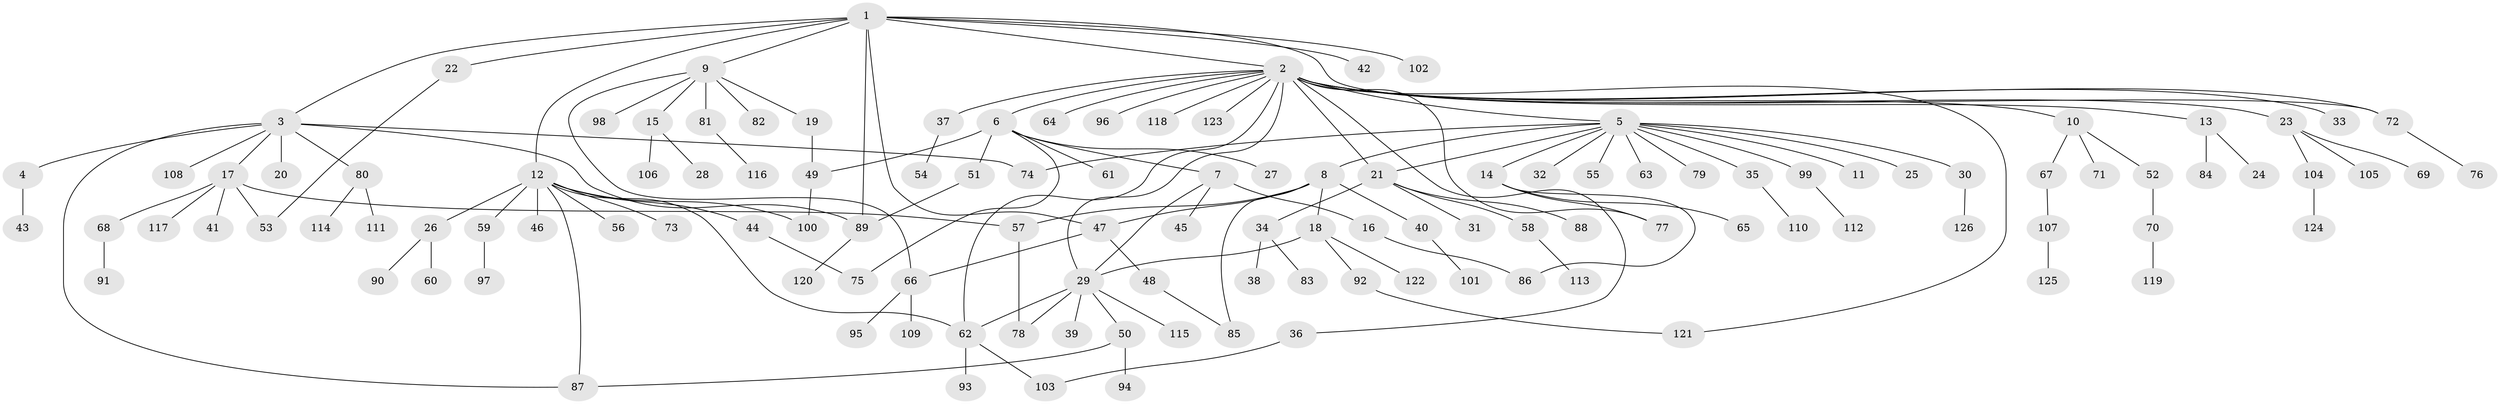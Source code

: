// Generated by graph-tools (version 1.1) at 2025/47/03/09/25 04:47:41]
// undirected, 126 vertices, 149 edges
graph export_dot {
graph [start="1"]
  node [color=gray90,style=filled];
  1;
  2;
  3;
  4;
  5;
  6;
  7;
  8;
  9;
  10;
  11;
  12;
  13;
  14;
  15;
  16;
  17;
  18;
  19;
  20;
  21;
  22;
  23;
  24;
  25;
  26;
  27;
  28;
  29;
  30;
  31;
  32;
  33;
  34;
  35;
  36;
  37;
  38;
  39;
  40;
  41;
  42;
  43;
  44;
  45;
  46;
  47;
  48;
  49;
  50;
  51;
  52;
  53;
  54;
  55;
  56;
  57;
  58;
  59;
  60;
  61;
  62;
  63;
  64;
  65;
  66;
  67;
  68;
  69;
  70;
  71;
  72;
  73;
  74;
  75;
  76;
  77;
  78;
  79;
  80;
  81;
  82;
  83;
  84;
  85;
  86;
  87;
  88;
  89;
  90;
  91;
  92;
  93;
  94;
  95;
  96;
  97;
  98;
  99;
  100;
  101;
  102;
  103;
  104;
  105;
  106;
  107;
  108;
  109;
  110;
  111;
  112;
  113;
  114;
  115;
  116;
  117;
  118;
  119;
  120;
  121;
  122;
  123;
  124;
  125;
  126;
  1 -- 2;
  1 -- 3;
  1 -- 9;
  1 -- 12;
  1 -- 22;
  1 -- 42;
  1 -- 47;
  1 -- 72;
  1 -- 89;
  1 -- 102;
  2 -- 5;
  2 -- 6;
  2 -- 10;
  2 -- 13;
  2 -- 21;
  2 -- 23;
  2 -- 29;
  2 -- 33;
  2 -- 36;
  2 -- 37;
  2 -- 62;
  2 -- 64;
  2 -- 72;
  2 -- 77;
  2 -- 96;
  2 -- 118;
  2 -- 121;
  2 -- 123;
  3 -- 4;
  3 -- 17;
  3 -- 20;
  3 -- 74;
  3 -- 80;
  3 -- 87;
  3 -- 89;
  3 -- 108;
  4 -- 43;
  5 -- 8;
  5 -- 11;
  5 -- 14;
  5 -- 21;
  5 -- 25;
  5 -- 30;
  5 -- 32;
  5 -- 35;
  5 -- 55;
  5 -- 63;
  5 -- 74;
  5 -- 79;
  5 -- 99;
  6 -- 7;
  6 -- 27;
  6 -- 49;
  6 -- 51;
  6 -- 61;
  6 -- 75;
  7 -- 16;
  7 -- 29;
  7 -- 45;
  8 -- 18;
  8 -- 40;
  8 -- 47;
  8 -- 57;
  8 -- 85;
  9 -- 15;
  9 -- 19;
  9 -- 66;
  9 -- 81;
  9 -- 82;
  9 -- 98;
  10 -- 52;
  10 -- 67;
  10 -- 71;
  12 -- 26;
  12 -- 44;
  12 -- 46;
  12 -- 56;
  12 -- 59;
  12 -- 62;
  12 -- 73;
  12 -- 87;
  12 -- 100;
  13 -- 24;
  13 -- 84;
  14 -- 65;
  14 -- 77;
  14 -- 86;
  15 -- 28;
  15 -- 106;
  16 -- 86;
  17 -- 41;
  17 -- 53;
  17 -- 57;
  17 -- 68;
  17 -- 117;
  18 -- 29;
  18 -- 92;
  18 -- 122;
  19 -- 49;
  21 -- 31;
  21 -- 34;
  21 -- 58;
  21 -- 88;
  22 -- 53;
  23 -- 69;
  23 -- 104;
  23 -- 105;
  26 -- 60;
  26 -- 90;
  29 -- 39;
  29 -- 50;
  29 -- 62;
  29 -- 78;
  29 -- 115;
  30 -- 126;
  34 -- 38;
  34 -- 83;
  35 -- 110;
  36 -- 103;
  37 -- 54;
  40 -- 101;
  44 -- 75;
  47 -- 48;
  47 -- 66;
  48 -- 85;
  49 -- 100;
  50 -- 87;
  50 -- 94;
  51 -- 89;
  52 -- 70;
  57 -- 78;
  58 -- 113;
  59 -- 97;
  62 -- 93;
  62 -- 103;
  66 -- 95;
  66 -- 109;
  67 -- 107;
  68 -- 91;
  70 -- 119;
  72 -- 76;
  80 -- 111;
  80 -- 114;
  81 -- 116;
  89 -- 120;
  92 -- 121;
  99 -- 112;
  104 -- 124;
  107 -- 125;
}
